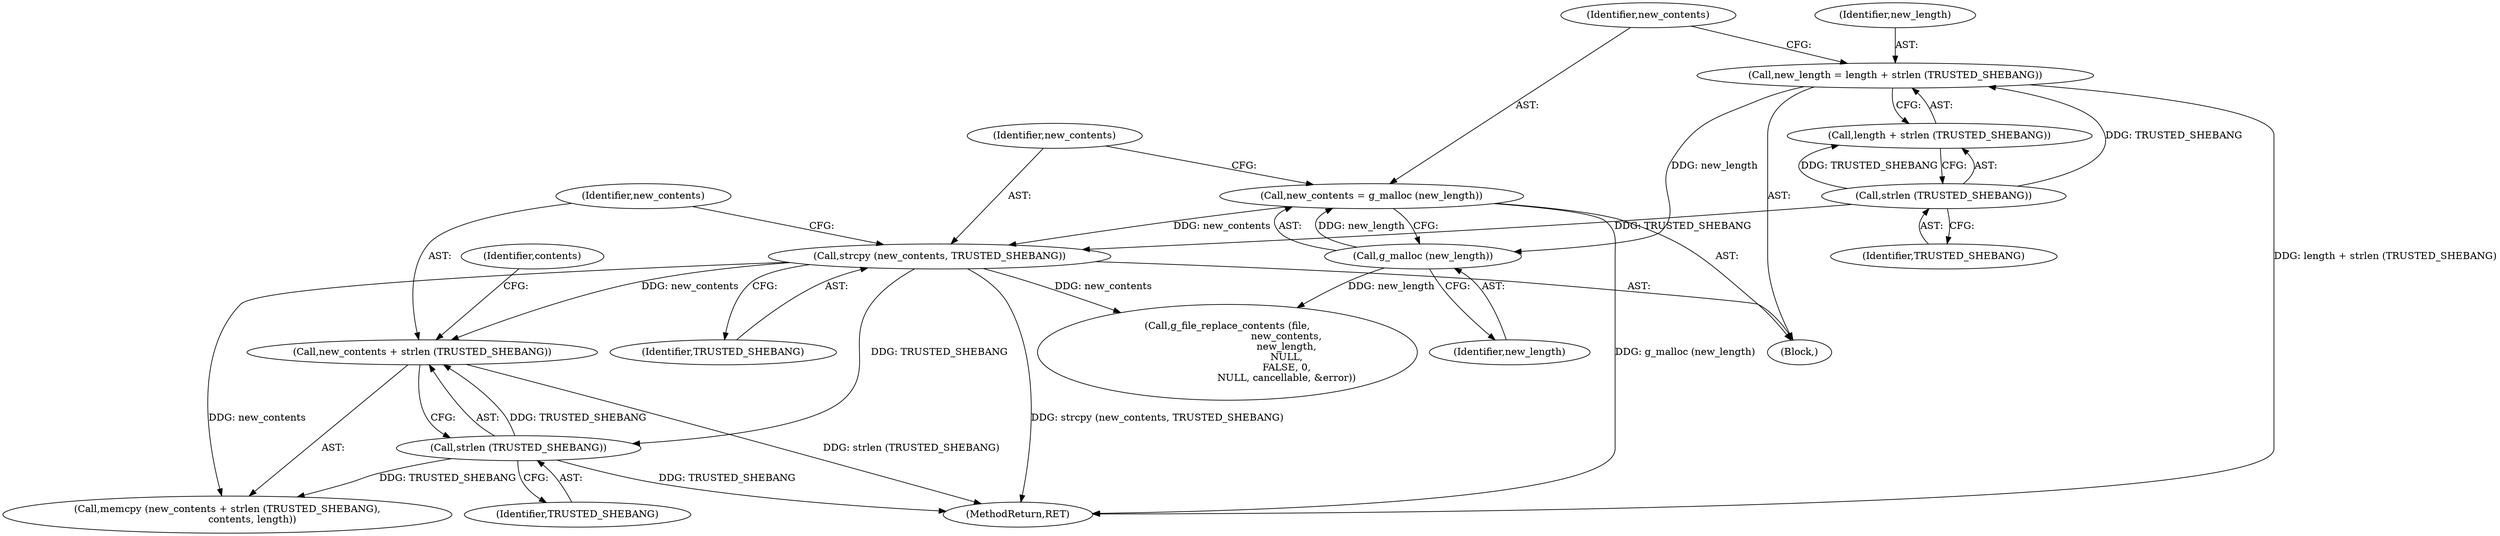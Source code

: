 digraph "0_nautilus_1630f53481f445ada0a455e9979236d31a8d3bb0_1@API" {
"1000197" [label="(Call,new_contents + strlen (TRUSTED_SHEBANG))"];
"1000193" [label="(Call,strcpy (new_contents, TRUSTED_SHEBANG))"];
"1000189" [label="(Call,new_contents = g_malloc (new_length))"];
"1000191" [label="(Call,g_malloc (new_length))"];
"1000183" [label="(Call,new_length = length + strlen (TRUSTED_SHEBANG))"];
"1000187" [label="(Call,strlen (TRUSTED_SHEBANG))"];
"1000199" [label="(Call,strlen (TRUSTED_SHEBANG))"];
"1000183" [label="(Call,new_length = length + strlen (TRUSTED_SHEBANG))"];
"1000189" [label="(Call,new_contents = g_malloc (new_length))"];
"1000201" [label="(Identifier,contents)"];
"1000191" [label="(Call,g_malloc (new_length))"];
"1000198" [label="(Identifier,new_contents)"];
"1000194" [label="(Identifier,new_contents)"];
"1000190" [label="(Identifier,new_contents)"];
"1000195" [label="(Identifier,TRUSTED_SHEBANG)"];
"1000188" [label="(Identifier,TRUSTED_SHEBANG)"];
"1000187" [label="(Call,strlen (TRUSTED_SHEBANG))"];
"1000196" [label="(Call,memcpy (new_contents + strlen (TRUSTED_SHEBANG),\n                contents, length))"];
"1000185" [label="(Call,length + strlen (TRUSTED_SHEBANG))"];
"1000200" [label="(Identifier,TRUSTED_SHEBANG)"];
"1000192" [label="(Identifier,new_length)"];
"1000406" [label="(MethodReturn,RET)"];
"1000205" [label="(Call,g_file_replace_contents (file,\n                                      new_contents,\n                                      new_length,\n                                      NULL,\n                                      FALSE, 0,\n                                      NULL, cancellable, &error))"];
"1000199" [label="(Call,strlen (TRUSTED_SHEBANG))"];
"1000197" [label="(Call,new_contents + strlen (TRUSTED_SHEBANG))"];
"1000193" [label="(Call,strcpy (new_contents, TRUSTED_SHEBANG))"];
"1000182" [label="(Block,)"];
"1000184" [label="(Identifier,new_length)"];
"1000197" -> "1000196"  [label="AST: "];
"1000197" -> "1000199"  [label="CFG: "];
"1000198" -> "1000197"  [label="AST: "];
"1000199" -> "1000197"  [label="AST: "];
"1000201" -> "1000197"  [label="CFG: "];
"1000197" -> "1000406"  [label="DDG: strlen (TRUSTED_SHEBANG)"];
"1000193" -> "1000197"  [label="DDG: new_contents"];
"1000199" -> "1000197"  [label="DDG: TRUSTED_SHEBANG"];
"1000193" -> "1000182"  [label="AST: "];
"1000193" -> "1000195"  [label="CFG: "];
"1000194" -> "1000193"  [label="AST: "];
"1000195" -> "1000193"  [label="AST: "];
"1000198" -> "1000193"  [label="CFG: "];
"1000193" -> "1000406"  [label="DDG: strcpy (new_contents, TRUSTED_SHEBANG)"];
"1000189" -> "1000193"  [label="DDG: new_contents"];
"1000187" -> "1000193"  [label="DDG: TRUSTED_SHEBANG"];
"1000193" -> "1000196"  [label="DDG: new_contents"];
"1000193" -> "1000199"  [label="DDG: TRUSTED_SHEBANG"];
"1000193" -> "1000205"  [label="DDG: new_contents"];
"1000189" -> "1000182"  [label="AST: "];
"1000189" -> "1000191"  [label="CFG: "];
"1000190" -> "1000189"  [label="AST: "];
"1000191" -> "1000189"  [label="AST: "];
"1000194" -> "1000189"  [label="CFG: "];
"1000189" -> "1000406"  [label="DDG: g_malloc (new_length)"];
"1000191" -> "1000189"  [label="DDG: new_length"];
"1000191" -> "1000192"  [label="CFG: "];
"1000192" -> "1000191"  [label="AST: "];
"1000183" -> "1000191"  [label="DDG: new_length"];
"1000191" -> "1000205"  [label="DDG: new_length"];
"1000183" -> "1000182"  [label="AST: "];
"1000183" -> "1000185"  [label="CFG: "];
"1000184" -> "1000183"  [label="AST: "];
"1000185" -> "1000183"  [label="AST: "];
"1000190" -> "1000183"  [label="CFG: "];
"1000183" -> "1000406"  [label="DDG: length + strlen (TRUSTED_SHEBANG)"];
"1000187" -> "1000183"  [label="DDG: TRUSTED_SHEBANG"];
"1000187" -> "1000185"  [label="AST: "];
"1000187" -> "1000188"  [label="CFG: "];
"1000188" -> "1000187"  [label="AST: "];
"1000185" -> "1000187"  [label="CFG: "];
"1000187" -> "1000185"  [label="DDG: TRUSTED_SHEBANG"];
"1000199" -> "1000200"  [label="CFG: "];
"1000200" -> "1000199"  [label="AST: "];
"1000199" -> "1000406"  [label="DDG: TRUSTED_SHEBANG"];
"1000199" -> "1000196"  [label="DDG: TRUSTED_SHEBANG"];
}
